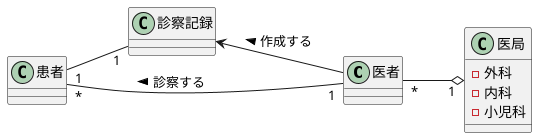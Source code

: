 @startuml 演習３－２
left to right direction
class 医者{
}
class 患者{
}
class 医局{
    -外科
    -内科
    -小児科
}
class 診察記録{
}
患者 "*" -- "1" 医者 : 診察する <
医者 "*" --o "1" 医局
患者 "1" -- "1" 診察記録
医者 -up-> 診察記録 : 作成する >
@enduml